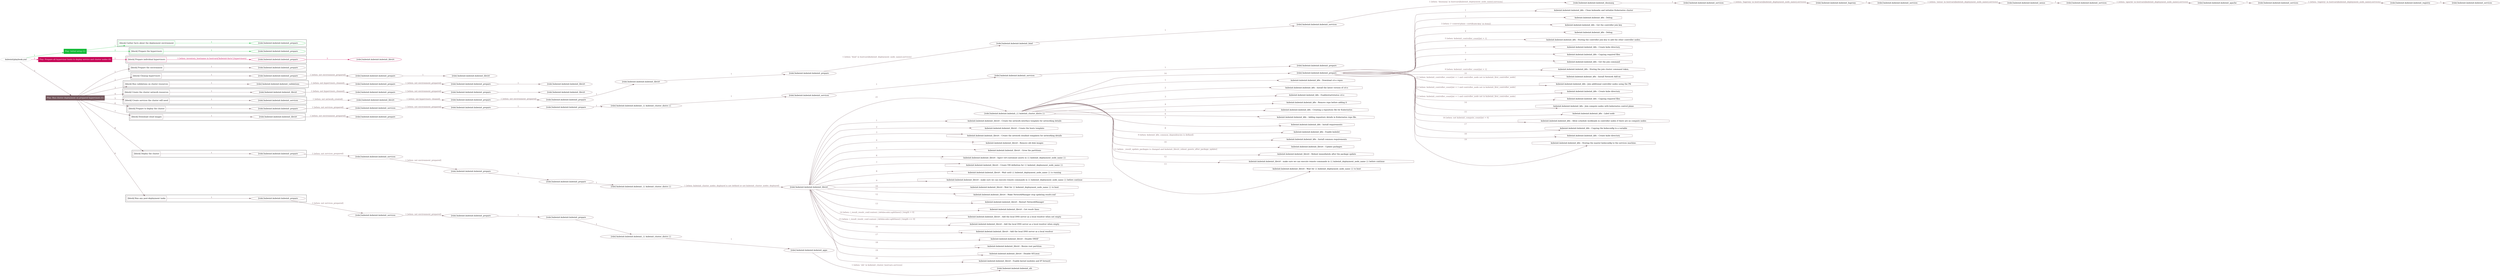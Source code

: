 digraph {
	graph [concentrate=true ordering=in rankdir=LR ratio=fill]
	edge [esep=5 sep=10]
	"kubeinit/playbook.yml" [id=root_node style=dotted]
	play_3ae388ea [label="Play: Initial setup (1)" color="#12ba37" fontcolor="#ffffff" id=play_3ae388ea shape=box style=filled tooltip=localhost]
	"kubeinit/playbook.yml" -> play_3ae388ea [label="1 " color="#12ba37" fontcolor="#12ba37" id=edge_8bba440e labeltooltip="1 " tooltip="1 "]
	subgraph "kubeinit.kubeinit.kubeinit_prepare" {
		role_316169fd [label="[role] kubeinit.kubeinit.kubeinit_prepare" color="#12ba37" id=role_316169fd tooltip="kubeinit.kubeinit.kubeinit_prepare"]
	}
	subgraph "kubeinit.kubeinit.kubeinit_prepare" {
		role_234e3efc [label="[role] kubeinit.kubeinit.kubeinit_prepare" color="#12ba37" id=role_234e3efc tooltip="kubeinit.kubeinit.kubeinit_prepare"]
	}
	subgraph "Play: Initial setup (1)" {
		play_3ae388ea -> block_a290258c [label=1 color="#12ba37" fontcolor="#12ba37" id=edge_03724a30 labeltooltip=1 tooltip=1]
		subgraph cluster_block_a290258c {
			block_a290258c [label="[block] Gather facts about the deployment environment" color="#12ba37" id=block_a290258c labeltooltip="Gather facts about the deployment environment" shape=box tooltip="Gather facts about the deployment environment"]
			block_a290258c -> role_316169fd [label="1 " color="#12ba37" fontcolor="#12ba37" id=edge_323056bc labeltooltip="1 " tooltip="1 "]
		}
		play_3ae388ea -> block_2cefd94e [label=2 color="#12ba37" fontcolor="#12ba37" id=edge_08d1cf93 labeltooltip=2 tooltip=2]
		subgraph cluster_block_2cefd94e {
			block_2cefd94e [label="[block] Prepare the hypervisors" color="#12ba37" id=block_2cefd94e labeltooltip="Prepare the hypervisors" shape=box tooltip="Prepare the hypervisors"]
			block_2cefd94e -> role_234e3efc [label="1 " color="#12ba37" fontcolor="#12ba37" id=edge_fb46a38f labeltooltip="1 " tooltip="1 "]
		}
	}
	play_57586936 [label="Play: Prepare all hypervisor hosts to deploy service and cluster nodes (0)" color="#c70555" fontcolor="#ffffff" id=play_57586936 shape=box style=filled tooltip="Play: Prepare all hypervisor hosts to deploy service and cluster nodes (0)"]
	"kubeinit/playbook.yml" -> play_57586936 [label="2 " color="#c70555" fontcolor="#c70555" id=edge_99aec519 labeltooltip="2 " tooltip="2 "]
	subgraph "kubeinit.kubeinit.kubeinit_libvirt" {
		role_30912ae4 [label="[role] kubeinit.kubeinit.kubeinit_libvirt" color="#c70555" id=role_30912ae4 tooltip="kubeinit.kubeinit.kubeinit_libvirt"]
	}
	subgraph "kubeinit.kubeinit.kubeinit_prepare" {
		role_ad4289b5 [label="[role] kubeinit.kubeinit.kubeinit_prepare" color="#c70555" id=role_ad4289b5 tooltip="kubeinit.kubeinit.kubeinit_prepare"]
		role_ad4289b5 -> role_30912ae4 [label="1 " color="#c70555" fontcolor="#c70555" id=edge_52b292d8 labeltooltip="1 " tooltip="1 "]
	}
	subgraph "Play: Prepare all hypervisor hosts to deploy service and cluster nodes (0)" {
		play_57586936 -> block_9e933344 [label=1 color="#c70555" fontcolor="#c70555" id=edge_1f5f32be labeltooltip=1 tooltip=1]
		subgraph cluster_block_9e933344 {
			block_9e933344 [label="[block] Prepare individual hypervisors" color="#c70555" id=block_9e933344 labeltooltip="Prepare individual hypervisors" shape=box tooltip="Prepare individual hypervisors"]
			block_9e933344 -> role_ad4289b5 [label="1 [when: inventory_hostname in hostvars['kubeinit-facts'].hypervisors]" color="#c70555" fontcolor="#c70555" id=edge_71694d25 labeltooltip="1 [when: inventory_hostname in hostvars['kubeinit-facts'].hypervisors]" tooltip="1 [when: inventory_hostname in hostvars['kubeinit-facts'].hypervisors]"]
		}
	}
	play_b6415ed5 [label="Play: Run cluster deployment on prepared hypervisors (1)" color="#75575d" fontcolor="#ffffff" id=play_b6415ed5 shape=box style=filled tooltip=localhost]
	"kubeinit/playbook.yml" -> play_b6415ed5 [label="3 " color="#75575d" fontcolor="#75575d" id=edge_cf1679a3 labeltooltip="3 " tooltip="3 "]
	subgraph "kubeinit.kubeinit.kubeinit_prepare" {
		role_537ff2ad [label="[role] kubeinit.kubeinit.kubeinit_prepare" color="#75575d" id=role_537ff2ad tooltip="kubeinit.kubeinit.kubeinit_prepare"]
	}
	subgraph "kubeinit.kubeinit.kubeinit_libvirt" {
		role_6331890f [label="[role] kubeinit.kubeinit.kubeinit_libvirt" color="#75575d" id=role_6331890f tooltip="kubeinit.kubeinit.kubeinit_libvirt"]
	}
	subgraph "kubeinit.kubeinit.kubeinit_prepare" {
		role_0914e477 [label="[role] kubeinit.kubeinit.kubeinit_prepare" color="#75575d" id=role_0914e477 tooltip="kubeinit.kubeinit.kubeinit_prepare"]
		role_0914e477 -> role_6331890f [label="1 " color="#75575d" fontcolor="#75575d" id=edge_e9576ed0 labeltooltip="1 " tooltip="1 "]
	}
	subgraph "kubeinit.kubeinit.kubeinit_prepare" {
		role_c1bdf838 [label="[role] kubeinit.kubeinit.kubeinit_prepare" color="#75575d" id=role_c1bdf838 tooltip="kubeinit.kubeinit.kubeinit_prepare"]
		role_c1bdf838 -> role_0914e477 [label="1 [when: not environment_prepared]" color="#75575d" fontcolor="#75575d" id=edge_cdd45d07 labeltooltip="1 [when: not environment_prepared]" tooltip="1 [when: not environment_prepared]"]
	}
	subgraph "kubeinit.kubeinit.kubeinit_libvirt" {
		role_ba3f191c [label="[role] kubeinit.kubeinit.kubeinit_libvirt" color="#75575d" id=role_ba3f191c tooltip="kubeinit.kubeinit.kubeinit_libvirt"]
	}
	subgraph "kubeinit.kubeinit.kubeinit_prepare" {
		role_ff7c8391 [label="[role] kubeinit.kubeinit.kubeinit_prepare" color="#75575d" id=role_ff7c8391 tooltip="kubeinit.kubeinit.kubeinit_prepare"]
		role_ff7c8391 -> role_ba3f191c [label="1 " color="#75575d" fontcolor="#75575d" id=edge_5f9f8557 labeltooltip="1 " tooltip="1 "]
	}
	subgraph "kubeinit.kubeinit.kubeinit_prepare" {
		role_28c048e2 [label="[role] kubeinit.kubeinit.kubeinit_prepare" color="#75575d" id=role_28c048e2 tooltip="kubeinit.kubeinit.kubeinit_prepare"]
		role_28c048e2 -> role_ff7c8391 [label="1 [when: not environment_prepared]" color="#75575d" fontcolor="#75575d" id=edge_abe41827 labeltooltip="1 [when: not environment_prepared]" tooltip="1 [when: not environment_prepared]"]
	}
	subgraph "kubeinit.kubeinit.kubeinit_validations" {
		role_3ca81fe2 [label="[role] kubeinit.kubeinit.kubeinit_validations" color="#75575d" id=role_3ca81fe2 tooltip="kubeinit.kubeinit.kubeinit_validations"]
		role_3ca81fe2 -> role_28c048e2 [label="1 [when: not hypervisors_cleaned]" color="#75575d" fontcolor="#75575d" id=edge_570b74b5 labeltooltip="1 [when: not hypervisors_cleaned]" tooltip="1 [when: not hypervisors_cleaned]"]
	}
	subgraph "kubeinit.kubeinit.kubeinit_libvirt" {
		role_a67b6275 [label="[role] kubeinit.kubeinit.kubeinit_libvirt" color="#75575d" id=role_a67b6275 tooltip="kubeinit.kubeinit.kubeinit_libvirt"]
	}
	subgraph "kubeinit.kubeinit.kubeinit_prepare" {
		role_dbad9c66 [label="[role] kubeinit.kubeinit.kubeinit_prepare" color="#75575d" id=role_dbad9c66 tooltip="kubeinit.kubeinit.kubeinit_prepare"]
		role_dbad9c66 -> role_a67b6275 [label="1 " color="#75575d" fontcolor="#75575d" id=edge_b3614647 labeltooltip="1 " tooltip="1 "]
	}
	subgraph "kubeinit.kubeinit.kubeinit_prepare" {
		role_13f777eb [label="[role] kubeinit.kubeinit.kubeinit_prepare" color="#75575d" id=role_13f777eb tooltip="kubeinit.kubeinit.kubeinit_prepare"]
		role_13f777eb -> role_dbad9c66 [label="1 [when: not environment_prepared]" color="#75575d" fontcolor="#75575d" id=edge_2917e8a5 labeltooltip="1 [when: not environment_prepared]" tooltip="1 [when: not environment_prepared]"]
	}
	subgraph "kubeinit.kubeinit.kubeinit_libvirt" {
		role_c287553a [label="[role] kubeinit.kubeinit.kubeinit_libvirt" color="#75575d" id=role_c287553a tooltip="kubeinit.kubeinit.kubeinit_libvirt"]
		role_c287553a -> role_13f777eb [label="1 [when: not hypervisors_cleaned]" color="#75575d" fontcolor="#75575d" id=edge_95cddfd8 labeltooltip="1 [when: not hypervisors_cleaned]" tooltip="1 [when: not hypervisors_cleaned]"]
	}
	subgraph "kubeinit.kubeinit.kubeinit_services" {
		role_feeebd02 [label="[role] kubeinit.kubeinit.kubeinit_services" color="#75575d" id=role_feeebd02 tooltip="kubeinit.kubeinit.kubeinit_services"]
	}
	subgraph "kubeinit.kubeinit.kubeinit_registry" {
		role_7768ed2b [label="[role] kubeinit.kubeinit.kubeinit_registry" color="#75575d" id=role_7768ed2b tooltip="kubeinit.kubeinit.kubeinit_registry"]
		role_7768ed2b -> role_feeebd02 [label="1 " color="#75575d" fontcolor="#75575d" id=edge_39401c29 labeltooltip="1 " tooltip="1 "]
	}
	subgraph "kubeinit.kubeinit.kubeinit_services" {
		role_1248bab1 [label="[role] kubeinit.kubeinit.kubeinit_services" color="#75575d" id=role_1248bab1 tooltip="kubeinit.kubeinit.kubeinit_services"]
		role_1248bab1 -> role_7768ed2b [label="1 [when: 'registry' in hostvars[kubeinit_deployment_node_name].services]" color="#75575d" fontcolor="#75575d" id=edge_a7ddc6f2 labeltooltip="1 [when: 'registry' in hostvars[kubeinit_deployment_node_name].services]" tooltip="1 [when: 'registry' in hostvars[kubeinit_deployment_node_name].services]"]
	}
	subgraph "kubeinit.kubeinit.kubeinit_apache" {
		role_4a5611cf [label="[role] kubeinit.kubeinit.kubeinit_apache" color="#75575d" id=role_4a5611cf tooltip="kubeinit.kubeinit.kubeinit_apache"]
		role_4a5611cf -> role_1248bab1 [label="1 " color="#75575d" fontcolor="#75575d" id=edge_a290bdc5 labeltooltip="1 " tooltip="1 "]
	}
	subgraph "kubeinit.kubeinit.kubeinit_services" {
		role_9f159181 [label="[role] kubeinit.kubeinit.kubeinit_services" color="#75575d" id=role_9f159181 tooltip="kubeinit.kubeinit.kubeinit_services"]
		role_9f159181 -> role_4a5611cf [label="1 [when: 'apache' in hostvars[kubeinit_deployment_node_name].services]" color="#75575d" fontcolor="#75575d" id=edge_1ff4831d labeltooltip="1 [when: 'apache' in hostvars[kubeinit_deployment_node_name].services]" tooltip="1 [when: 'apache' in hostvars[kubeinit_deployment_node_name].services]"]
	}
	subgraph "kubeinit.kubeinit.kubeinit_nexus" {
		role_aed9b078 [label="[role] kubeinit.kubeinit.kubeinit_nexus" color="#75575d" id=role_aed9b078 tooltip="kubeinit.kubeinit.kubeinit_nexus"]
		role_aed9b078 -> role_9f159181 [label="1 " color="#75575d" fontcolor="#75575d" id=edge_fde267dd labeltooltip="1 " tooltip="1 "]
	}
	subgraph "kubeinit.kubeinit.kubeinit_services" {
		role_d6a72bb1 [label="[role] kubeinit.kubeinit.kubeinit_services" color="#75575d" id=role_d6a72bb1 tooltip="kubeinit.kubeinit.kubeinit_services"]
		role_d6a72bb1 -> role_aed9b078 [label="1 [when: 'nexus' in hostvars[kubeinit_deployment_node_name].services]" color="#75575d" fontcolor="#75575d" id=edge_e7d536b9 labeltooltip="1 [when: 'nexus' in hostvars[kubeinit_deployment_node_name].services]" tooltip="1 [when: 'nexus' in hostvars[kubeinit_deployment_node_name].services]"]
	}
	subgraph "kubeinit.kubeinit.kubeinit_haproxy" {
		role_e94891e3 [label="[role] kubeinit.kubeinit.kubeinit_haproxy" color="#75575d" id=role_e94891e3 tooltip="kubeinit.kubeinit.kubeinit_haproxy"]
		role_e94891e3 -> role_d6a72bb1 [label="1 " color="#75575d" fontcolor="#75575d" id=edge_ecbf921a labeltooltip="1 " tooltip="1 "]
	}
	subgraph "kubeinit.kubeinit.kubeinit_services" {
		role_7bb4c243 [label="[role] kubeinit.kubeinit.kubeinit_services" color="#75575d" id=role_7bb4c243 tooltip="kubeinit.kubeinit.kubeinit_services"]
		role_7bb4c243 -> role_e94891e3 [label="1 [when: 'haproxy' in hostvars[kubeinit_deployment_node_name].services]" color="#75575d" fontcolor="#75575d" id=edge_8557369a labeltooltip="1 [when: 'haproxy' in hostvars[kubeinit_deployment_node_name].services]" tooltip="1 [when: 'haproxy' in hostvars[kubeinit_deployment_node_name].services]"]
	}
	subgraph "kubeinit.kubeinit.kubeinit_dnsmasq" {
		role_7b1b9749 [label="[role] kubeinit.kubeinit.kubeinit_dnsmasq" color="#75575d" id=role_7b1b9749 tooltip="kubeinit.kubeinit.kubeinit_dnsmasq"]
		role_7b1b9749 -> role_7bb4c243 [label="1 " color="#75575d" fontcolor="#75575d" id=edge_f0936c03 labeltooltip="1 " tooltip="1 "]
	}
	subgraph "kubeinit.kubeinit.kubeinit_services" {
		role_04ab285d [label="[role] kubeinit.kubeinit.kubeinit_services" color="#75575d" id=role_04ab285d tooltip="kubeinit.kubeinit.kubeinit_services"]
		role_04ab285d -> role_7b1b9749 [label="1 [when: 'dnsmasq' in hostvars[kubeinit_deployment_node_name].services]" color="#75575d" fontcolor="#75575d" id=edge_b744aac0 labeltooltip="1 [when: 'dnsmasq' in hostvars[kubeinit_deployment_node_name].services]" tooltip="1 [when: 'dnsmasq' in hostvars[kubeinit_deployment_node_name].services]"]
	}
	subgraph "kubeinit.kubeinit.kubeinit_bind" {
		role_903b834a [label="[role] kubeinit.kubeinit.kubeinit_bind" color="#75575d" id=role_903b834a tooltip="kubeinit.kubeinit.kubeinit_bind"]
		role_903b834a -> role_04ab285d [label="1 " color="#75575d" fontcolor="#75575d" id=edge_7e6d7324 labeltooltip="1 " tooltip="1 "]
	}
	subgraph "kubeinit.kubeinit.kubeinit_prepare" {
		role_79ca2dea [label="[role] kubeinit.kubeinit.kubeinit_prepare" color="#75575d" id=role_79ca2dea tooltip="kubeinit.kubeinit.kubeinit_prepare"]
		role_79ca2dea -> role_903b834a [label="1 [when: 'bind' in hostvars[kubeinit_deployment_node_name].services]" color="#75575d" fontcolor="#75575d" id=edge_8eb577dd labeltooltip="1 [when: 'bind' in hostvars[kubeinit_deployment_node_name].services]" tooltip="1 [when: 'bind' in hostvars[kubeinit_deployment_node_name].services]"]
	}
	subgraph "kubeinit.kubeinit.kubeinit_libvirt" {
		role_cc8f1e45 [label="[role] kubeinit.kubeinit.kubeinit_libvirt" color="#75575d" id=role_cc8f1e45 tooltip="kubeinit.kubeinit.kubeinit_libvirt"]
		role_cc8f1e45 -> role_79ca2dea [label="1 " color="#75575d" fontcolor="#75575d" id=edge_ffa48a4e labeltooltip="1 " tooltip="1 "]
	}
	subgraph "kubeinit.kubeinit.kubeinit_prepare" {
		role_b67ee56c [label="[role] kubeinit.kubeinit.kubeinit_prepare" color="#75575d" id=role_b67ee56c tooltip="kubeinit.kubeinit.kubeinit_prepare"]
		role_b67ee56c -> role_cc8f1e45 [label="1 " color="#75575d" fontcolor="#75575d" id=edge_782a8218 labeltooltip="1 " tooltip="1 "]
	}
	subgraph "kubeinit.kubeinit.kubeinit_prepare" {
		role_aa134b31 [label="[role] kubeinit.kubeinit.kubeinit_prepare" color="#75575d" id=role_aa134b31 tooltip="kubeinit.kubeinit.kubeinit_prepare"]
		role_aa134b31 -> role_b67ee56c [label="1 [when: not environment_prepared]" color="#75575d" fontcolor="#75575d" id=edge_8224a19c labeltooltip="1 [when: not environment_prepared]" tooltip="1 [when: not environment_prepared]"]
	}
	subgraph "kubeinit.kubeinit.kubeinit_libvirt" {
		role_f6ef99b4 [label="[role] kubeinit.kubeinit.kubeinit_libvirt" color="#75575d" id=role_f6ef99b4 tooltip="kubeinit.kubeinit.kubeinit_libvirt"]
		role_f6ef99b4 -> role_aa134b31 [label="1 [when: not hypervisors_cleaned]" color="#75575d" fontcolor="#75575d" id=edge_d260947a labeltooltip="1 [when: not hypervisors_cleaned]" tooltip="1 [when: not hypervisors_cleaned]"]
	}
	subgraph "kubeinit.kubeinit.kubeinit_services" {
		role_4d7276ab [label="[role] kubeinit.kubeinit.kubeinit_services" color="#75575d" id=role_4d7276ab tooltip="kubeinit.kubeinit.kubeinit_services"]
		role_4d7276ab -> role_f6ef99b4 [label="1 [when: not network_created]" color="#75575d" fontcolor="#75575d" id=edge_4bddce7e labeltooltip="1 [when: not network_created]" tooltip="1 [when: not network_created]"]
	}
	subgraph "kubeinit.kubeinit.kubeinit_prepare" {
		role_328da381 [label="[role] kubeinit.kubeinit.kubeinit_prepare" color="#75575d" id=role_328da381 tooltip="kubeinit.kubeinit.kubeinit_prepare"]
	}
	subgraph "kubeinit.kubeinit.kubeinit_services" {
		role_0c909705 [label="[role] kubeinit.kubeinit.kubeinit_services" color="#75575d" id=role_0c909705 tooltip="kubeinit.kubeinit.kubeinit_services"]
		role_0c909705 -> role_328da381 [label="1 " color="#75575d" fontcolor="#75575d" id=edge_92e8631f labeltooltip="1 " tooltip="1 "]
	}
	subgraph "kubeinit.kubeinit.kubeinit_services" {
		role_29cfdc98 [label="[role] kubeinit.kubeinit.kubeinit_services" color="#75575d" id=role_29cfdc98 tooltip="kubeinit.kubeinit.kubeinit_services"]
		role_29cfdc98 -> role_0c909705 [label="1 " color="#75575d" fontcolor="#75575d" id=edge_f4e381dc labeltooltip="1 " tooltip="1 "]
	}
	subgraph "kubeinit.kubeinit.kubeinit_{{ kubeinit_cluster_distro }}" {
		role_716e5ce3 [label="[role] kubeinit.kubeinit.kubeinit_{{ kubeinit_cluster_distro }}" color="#75575d" id=role_716e5ce3 tooltip="kubeinit.kubeinit.kubeinit_{{ kubeinit_cluster_distro }}"]
		role_716e5ce3 -> role_29cfdc98 [label="1 " color="#75575d" fontcolor="#75575d" id=edge_2948e55b labeltooltip="1 " tooltip="1 "]
	}
	subgraph "kubeinit.kubeinit.kubeinit_prepare" {
		role_b1be4b48 [label="[role] kubeinit.kubeinit.kubeinit_prepare" color="#75575d" id=role_b1be4b48 tooltip="kubeinit.kubeinit.kubeinit_prepare"]
		role_b1be4b48 -> role_716e5ce3 [label="1 " color="#75575d" fontcolor="#75575d" id=edge_894215a0 labeltooltip="1 " tooltip="1 "]
	}
	subgraph "kubeinit.kubeinit.kubeinit_prepare" {
		role_330b03df [label="[role] kubeinit.kubeinit.kubeinit_prepare" color="#75575d" id=role_330b03df tooltip="kubeinit.kubeinit.kubeinit_prepare"]
		role_330b03df -> role_b1be4b48 [label="1 " color="#75575d" fontcolor="#75575d" id=edge_9f176c2c labeltooltip="1 " tooltip="1 "]
	}
	subgraph "kubeinit.kubeinit.kubeinit_services" {
		role_667ab9dd [label="[role] kubeinit.kubeinit.kubeinit_services" color="#75575d" id=role_667ab9dd tooltip="kubeinit.kubeinit.kubeinit_services"]
		role_667ab9dd -> role_330b03df [label="1 [when: not environment_prepared]" color="#75575d" fontcolor="#75575d" id=edge_2f0899b7 labeltooltip="1 [when: not environment_prepared]" tooltip="1 [when: not environment_prepared]"]
	}
	subgraph "kubeinit.kubeinit.kubeinit_prepare" {
		role_efa10268 [label="[role] kubeinit.kubeinit.kubeinit_prepare" color="#75575d" id=role_efa10268 tooltip="kubeinit.kubeinit.kubeinit_prepare"]
		role_efa10268 -> role_667ab9dd [label="1 [when: not services_prepared]" color="#75575d" fontcolor="#75575d" id=edge_735bc86d labeltooltip="1 [when: not services_prepared]" tooltip="1 [when: not services_prepared]"]
	}
	subgraph "kubeinit.kubeinit.kubeinit_prepare" {
		role_ab6ced11 [label="[role] kubeinit.kubeinit.kubeinit_prepare" color="#75575d" id=role_ab6ced11 tooltip="kubeinit.kubeinit.kubeinit_prepare"]
	}
	subgraph "kubeinit.kubeinit.kubeinit_libvirt" {
		role_94a67a3b [label="[role] kubeinit.kubeinit.kubeinit_libvirt" color="#75575d" id=role_94a67a3b tooltip="kubeinit.kubeinit.kubeinit_libvirt"]
		role_94a67a3b -> role_ab6ced11 [label="1 [when: not environment_prepared]" color="#75575d" fontcolor="#75575d" id=edge_2b6c17b8 labeltooltip="1 [when: not environment_prepared]" tooltip="1 [when: not environment_prepared]"]
	}
	subgraph "kubeinit.kubeinit.kubeinit_prepare" {
		role_a9e30ff0 [label="[role] kubeinit.kubeinit.kubeinit_prepare" color="#75575d" id=role_a9e30ff0 tooltip="kubeinit.kubeinit.kubeinit_prepare"]
		task_fb08d07c [label="kubeinit.kubeinit.kubeinit_k8s : Clean kubeadm and initialize Kubernetes cluster" color="#75575d" id=task_fb08d07c shape=octagon tooltip="kubeinit.kubeinit.kubeinit_k8s : Clean kubeadm and initialize Kubernetes cluster"]
		role_a9e30ff0 -> task_fb08d07c [label="1 " color="#75575d" fontcolor="#75575d" id=edge_8dc77178 labeltooltip="1 " tooltip="1 "]
		task_2716eb76 [label="kubeinit.kubeinit.kubeinit_k8s : Debug" color="#75575d" id=task_2716eb76 shape=octagon tooltip="kubeinit.kubeinit.kubeinit_k8s : Debug"]
		role_a9e30ff0 -> task_2716eb76 [label="2 " color="#75575d" fontcolor="#75575d" id=edge_7703d206 labeltooltip="2 " tooltip="2 "]
		task_2461cb85 [label="kubeinit.kubeinit.kubeinit_k8s : Get the controller join key" color="#75575d" id=task_2461cb85 shape=octagon tooltip="kubeinit.kubeinit.kubeinit_k8s : Get the controller join key"]
		role_a9e30ff0 -> task_2461cb85 [label="3 [when: ('--control-plane --certificate-key' in item)]" color="#75575d" fontcolor="#75575d" id=edge_0c72e950 labeltooltip="3 [when: ('--control-plane --certificate-key' in item)]" tooltip="3 [when: ('--control-plane --certificate-key' in item)]"]
		task_51362aaa [label="kubeinit.kubeinit.kubeinit_k8s : Debug" color="#75575d" id=task_51362aaa shape=octagon tooltip="kubeinit.kubeinit.kubeinit_k8s : Debug"]
		role_a9e30ff0 -> task_51362aaa [label="4 " color="#75575d" fontcolor="#75575d" id=edge_a6626b5b labeltooltip="4 " tooltip="4 "]
		task_849b54f1 [label="kubeinit.kubeinit.kubeinit_k8s : Storing the controller join key to add the other controller nodes." color="#75575d" id=task_849b54f1 shape=octagon tooltip="kubeinit.kubeinit.kubeinit_k8s : Storing the controller join key to add the other controller nodes."]
		role_a9e30ff0 -> task_849b54f1 [label="5 [when: kubeinit_controller_count|int > 1]" color="#75575d" fontcolor="#75575d" id=edge_2191cbd8 labeltooltip="5 [when: kubeinit_controller_count|int > 1]" tooltip="5 [when: kubeinit_controller_count|int > 1]"]
		task_7055140b [label="kubeinit.kubeinit.kubeinit_k8s : Create kube directory" color="#75575d" id=task_7055140b shape=octagon tooltip="kubeinit.kubeinit.kubeinit_k8s : Create kube directory"]
		role_a9e30ff0 -> task_7055140b [label="6 " color="#75575d" fontcolor="#75575d" id=edge_6745408e labeltooltip="6 " tooltip="6 "]
		task_54336284 [label="kubeinit.kubeinit.kubeinit_k8s : Copying required files" color="#75575d" id=task_54336284 shape=octagon tooltip="kubeinit.kubeinit.kubeinit_k8s : Copying required files"]
		role_a9e30ff0 -> task_54336284 [label="7 " color="#75575d" fontcolor="#75575d" id=edge_9e3faf08 labeltooltip="7 " tooltip="7 "]
		task_b64bf84c [label="kubeinit.kubeinit.kubeinit_k8s : Get the join command" color="#75575d" id=task_b64bf84c shape=octagon tooltip="kubeinit.kubeinit.kubeinit_k8s : Get the join command"]
		role_a9e30ff0 -> task_b64bf84c [label="8 " color="#75575d" fontcolor="#75575d" id=edge_1fb2474e labeltooltip="8 " tooltip="8 "]
		task_1bca1cab [label="kubeinit.kubeinit.kubeinit_k8s : Storing the join cluster command token." color="#75575d" id=task_1bca1cab shape=octagon tooltip="kubeinit.kubeinit.kubeinit_k8s : Storing the join cluster command token."]
		role_a9e30ff0 -> task_1bca1cab [label="9 [when: kubeinit_controller_count|int > 1]" color="#75575d" fontcolor="#75575d" id=edge_b1df79e7 labeltooltip="9 [when: kubeinit_controller_count|int > 1]" tooltip="9 [when: kubeinit_controller_count|int > 1]"]
		task_f99d953a [label="kubeinit.kubeinit.kubeinit_k8s : Install Network Add-on" color="#75575d" id=task_f99d953a shape=octagon tooltip="kubeinit.kubeinit.kubeinit_k8s : Install Network Add-on"]
		role_a9e30ff0 -> task_f99d953a [label="10 " color="#75575d" fontcolor="#75575d" id=edge_e699fbfe labeltooltip="10 " tooltip="10 "]
		task_0612f2c5 [label="kubeinit.kubeinit.kubeinit_k8s : Join additional controller nodes using the PK" color="#75575d" id=task_0612f2c5 shape=octagon tooltip="kubeinit.kubeinit.kubeinit_k8s : Join additional controller nodes using the PK"]
		role_a9e30ff0 -> task_0612f2c5 [label="11 [when: kubeinit_controller_count|int > 1 and controller_node not in kubeinit_first_controller_node]" color="#75575d" fontcolor="#75575d" id=edge_b844cbcc labeltooltip="11 [when: kubeinit_controller_count|int > 1 and controller_node not in kubeinit_first_controller_node]" tooltip="11 [when: kubeinit_controller_count|int > 1 and controller_node not in kubeinit_first_controller_node]"]
		task_7cd67b95 [label="kubeinit.kubeinit.kubeinit_k8s : Create kube directory" color="#75575d" id=task_7cd67b95 shape=octagon tooltip="kubeinit.kubeinit.kubeinit_k8s : Create kube directory"]
		role_a9e30ff0 -> task_7cd67b95 [label="12 [when: kubeinit_controller_count|int > 1 and controller_node not in kubeinit_first_controller_node]" color="#75575d" fontcolor="#75575d" id=edge_a8f9093f labeltooltip="12 [when: kubeinit_controller_count|int > 1 and controller_node not in kubeinit_first_controller_node]" tooltip="12 [when: kubeinit_controller_count|int > 1 and controller_node not in kubeinit_first_controller_node]"]
		task_abee64f0 [label="kubeinit.kubeinit.kubeinit_k8s : Copying required files" color="#75575d" id=task_abee64f0 shape=octagon tooltip="kubeinit.kubeinit.kubeinit_k8s : Copying required files"]
		role_a9e30ff0 -> task_abee64f0 [label="13 [when: kubeinit_controller_count|int > 1 and controller_node not in kubeinit_first_controller_node]" color="#75575d" fontcolor="#75575d" id=edge_a67b024e labeltooltip="13 [when: kubeinit_controller_count|int > 1 and controller_node not in kubeinit_first_controller_node]" tooltip="13 [when: kubeinit_controller_count|int > 1 and controller_node not in kubeinit_first_controller_node]"]
		task_49fd092f [label="kubeinit.kubeinit.kubeinit_k8s : Join compute nodes with kubernetes control plane" color="#75575d" id=task_49fd092f shape=octagon tooltip="kubeinit.kubeinit.kubeinit_k8s : Join compute nodes with kubernetes control plane"]
		role_a9e30ff0 -> task_49fd092f [label="14 " color="#75575d" fontcolor="#75575d" id=edge_bc564340 labeltooltip="14 " tooltip="14 "]
		task_d4d3701b [label="kubeinit.kubeinit.kubeinit_k8s : Label node" color="#75575d" id=task_d4d3701b shape=octagon tooltip="kubeinit.kubeinit.kubeinit_k8s : Label node"]
		role_a9e30ff0 -> task_d4d3701b [label="15 " color="#75575d" fontcolor="#75575d" id=edge_ea16392b labeltooltip="15 " tooltip="15 "]
		task_9429b065 [label="kubeinit.kubeinit.kubeinit_k8s : Allow schedule workloads in controller nodes if there are no compute nodes" color="#75575d" id=task_9429b065 shape=octagon tooltip="kubeinit.kubeinit.kubeinit_k8s : Allow schedule workloads in controller nodes if there are no compute nodes"]
		role_a9e30ff0 -> task_9429b065 [label="16 [when: not kubeinit_compute_count|int > 0]" color="#75575d" fontcolor="#75575d" id=edge_8554b57c labeltooltip="16 [when: not kubeinit_compute_count|int > 0]" tooltip="16 [when: not kubeinit_compute_count|int > 0]"]
		task_9e4c5f00 [label="kubeinit.kubeinit.kubeinit_k8s : Copying the kubeconfig to a variable" color="#75575d" id=task_9e4c5f00 shape=octagon tooltip="kubeinit.kubeinit.kubeinit_k8s : Copying the kubeconfig to a variable"]
		role_a9e30ff0 -> task_9e4c5f00 [label="17 " color="#75575d" fontcolor="#75575d" id=edge_da69fe37 labeltooltip="17 " tooltip="17 "]
		task_539fd6fb [label="kubeinit.kubeinit.kubeinit_k8s : Create kube directory" color="#75575d" id=task_539fd6fb shape=octagon tooltip="kubeinit.kubeinit.kubeinit_k8s : Create kube directory"]
		role_a9e30ff0 -> task_539fd6fb [label="18 " color="#75575d" fontcolor="#75575d" id=edge_abdf5737 labeltooltip="18 " tooltip="18 "]
		task_4906ebef [label="kubeinit.kubeinit.kubeinit_k8s : Storing the master kubeconfig to the services machine." color="#75575d" id=task_4906ebef shape=octagon tooltip="kubeinit.kubeinit.kubeinit_k8s : Storing the master kubeconfig to the services machine."]
		role_a9e30ff0 -> task_4906ebef [label="19 " color="#75575d" fontcolor="#75575d" id=edge_b05452a1 labeltooltip="19 " tooltip="19 "]
	}
	subgraph "kubeinit.kubeinit.kubeinit_{{ kubeinit_cluster_distro }}" {
		role_084e3579 [label="[role] kubeinit.kubeinit.kubeinit_{{ kubeinit_cluster_distro }}" color="#75575d" id=role_084e3579 tooltip="kubeinit.kubeinit.kubeinit_{{ kubeinit_cluster_distro }}"]
		task_1609f703 [label="kubeinit.kubeinit.kubeinit_k8s : Download cri-o repos" color="#75575d" id=task_1609f703 shape=octagon tooltip="kubeinit.kubeinit.kubeinit_k8s : Download cri-o repos"]
		role_084e3579 -> task_1609f703 [label="1 " color="#75575d" fontcolor="#75575d" id=edge_de0d2776 labeltooltip="1 " tooltip="1 "]
		task_6d122428 [label="kubeinit.kubeinit.kubeinit_k8s : Install the latest version of cri-o" color="#75575d" id=task_6d122428 shape=octagon tooltip="kubeinit.kubeinit.kubeinit_k8s : Install the latest version of cri-o"]
		role_084e3579 -> task_6d122428 [label="2 " color="#75575d" fontcolor="#75575d" id=edge_ca804d87 labeltooltip="2 " tooltip="2 "]
		task_190e83a7 [label="kubeinit.kubeinit.kubeinit_k8s : Enable/start/status cri-o" color="#75575d" id=task_190e83a7 shape=octagon tooltip="kubeinit.kubeinit.kubeinit_k8s : Enable/start/status cri-o"]
		role_084e3579 -> task_190e83a7 [label="3 " color="#75575d" fontcolor="#75575d" id=edge_e9d11581 labeltooltip="3 " tooltip="3 "]
		task_c831878b [label="kubeinit.kubeinit.kubeinit_k8s : Remove repo before adding it" color="#75575d" id=task_c831878b shape=octagon tooltip="kubeinit.kubeinit.kubeinit_k8s : Remove repo before adding it"]
		role_084e3579 -> task_c831878b [label="4 " color="#75575d" fontcolor="#75575d" id=edge_8b9e48ab labeltooltip="4 " tooltip="4 "]
		task_935ce8a4 [label="kubeinit.kubeinit.kubeinit_k8s : Creating a repository file for Kubernetes" color="#75575d" id=task_935ce8a4 shape=octagon tooltip="kubeinit.kubeinit.kubeinit_k8s : Creating a repository file for Kubernetes"]
		role_084e3579 -> task_935ce8a4 [label="5 " color="#75575d" fontcolor="#75575d" id=edge_5b75720b labeltooltip="5 " tooltip="5 "]
		task_6b2a3512 [label="kubeinit.kubeinit.kubeinit_k8s : Adding repository details in Kubernetes repo file." color="#75575d" id=task_6b2a3512 shape=octagon tooltip="kubeinit.kubeinit.kubeinit_k8s : Adding repository details in Kubernetes repo file."]
		role_084e3579 -> task_6b2a3512 [label="6 " color="#75575d" fontcolor="#75575d" id=edge_2808bf7b labeltooltip="6 " tooltip="6 "]
		task_822b9ef0 [label="kubeinit.kubeinit.kubeinit_k8s : Install requirements" color="#75575d" id=task_822b9ef0 shape=octagon tooltip="kubeinit.kubeinit.kubeinit_k8s : Install requirements"]
		role_084e3579 -> task_822b9ef0 [label="7 " color="#75575d" fontcolor="#75575d" id=edge_350862c1 labeltooltip="7 " tooltip="7 "]
		task_f96a9c25 [label="kubeinit.kubeinit.kubeinit_k8s : Enable kubelet" color="#75575d" id=task_f96a9c25 shape=octagon tooltip="kubeinit.kubeinit.kubeinit_k8s : Enable kubelet"]
		role_084e3579 -> task_f96a9c25 [label="8 " color="#75575d" fontcolor="#75575d" id=edge_65f33a46 labeltooltip="8 " tooltip="8 "]
		task_c140e08b [label="kubeinit.kubeinit.kubeinit_k8s : Install common requirements" color="#75575d" id=task_c140e08b shape=octagon tooltip="kubeinit.kubeinit.kubeinit_k8s : Install common requirements"]
		role_084e3579 -> task_c140e08b [label="9 [when: kubeinit_k8s_common_dependencies is defined]" color="#75575d" fontcolor="#75575d" id=edge_826ea5cd labeltooltip="9 [when: kubeinit_k8s_common_dependencies is defined]" tooltip="9 [when: kubeinit_k8s_common_dependencies is defined]"]
		task_d7e42057 [label="kubeinit.kubeinit.kubeinit_libvirt : Update packages" color="#75575d" id=task_d7e42057 shape=octagon tooltip="kubeinit.kubeinit.kubeinit_libvirt : Update packages"]
		role_084e3579 -> task_d7e42057 [label="10 " color="#75575d" fontcolor="#75575d" id=edge_340c940a labeltooltip="10 " tooltip="10 "]
		task_dcea17ab [label="kubeinit.kubeinit.kubeinit_libvirt : Reboot immediately after the package update" color="#75575d" id=task_dcea17ab shape=octagon tooltip="kubeinit.kubeinit.kubeinit_libvirt : Reboot immediately after the package update"]
		role_084e3579 -> task_dcea17ab [label="11 [when: _result_update_packages is changed and kubeinit_libvirt_reboot_guests_after_package_update]" color="#75575d" fontcolor="#75575d" id=edge_b6c52359 labeltooltip="11 [when: _result_update_packages is changed and kubeinit_libvirt_reboot_guests_after_package_update]" tooltip="11 [when: _result_update_packages is changed and kubeinit_libvirt_reboot_guests_after_package_update]"]
		task_2ccc78f0 [label="kubeinit.kubeinit.kubeinit_libvirt : make sure we can execute remote commands in {{ kubeinit_deployment_node_name }} before continue" color="#75575d" id=task_2ccc78f0 shape=octagon tooltip="kubeinit.kubeinit.kubeinit_libvirt : make sure we can execute remote commands in {{ kubeinit_deployment_node_name }} before continue"]
		role_084e3579 -> task_2ccc78f0 [label="12 " color="#75575d" fontcolor="#75575d" id=edge_f4b9d9cb labeltooltip="12 " tooltip="12 "]
		task_1441db85 [label="kubeinit.kubeinit.kubeinit_libvirt : Wait for {{ kubeinit_deployment_node_name }} to boot" color="#75575d" id=task_1441db85 shape=octagon tooltip="kubeinit.kubeinit.kubeinit_libvirt : Wait for {{ kubeinit_deployment_node_name }} to boot"]
		role_084e3579 -> task_1441db85 [label="13 " color="#75575d" fontcolor="#75575d" id=edge_bfe118b2 labeltooltip="13 " tooltip="13 "]
		role_084e3579 -> role_a9e30ff0 [label="14 " color="#75575d" fontcolor="#75575d" id=edge_a78028ec labeltooltip="14 " tooltip="14 "]
	}
	subgraph "kubeinit.kubeinit.kubeinit_libvirt" {
		role_e97a8f39 [label="[role] kubeinit.kubeinit.kubeinit_libvirt" color="#75575d" id=role_e97a8f39 tooltip="kubeinit.kubeinit.kubeinit_libvirt"]
		task_9d8e177d [label="kubeinit.kubeinit.kubeinit_libvirt : Create the network interface template for networking details" color="#75575d" id=task_9d8e177d shape=octagon tooltip="kubeinit.kubeinit.kubeinit_libvirt : Create the network interface template for networking details"]
		role_e97a8f39 -> task_9d8e177d [label="1 " color="#75575d" fontcolor="#75575d" id=edge_603e2523 labeltooltip="1 " tooltip="1 "]
		task_7bc46f75 [label="kubeinit.kubeinit.kubeinit_libvirt : Create the hosts template" color="#75575d" id=task_7bc46f75 shape=octagon tooltip="kubeinit.kubeinit.kubeinit_libvirt : Create the hosts template"]
		role_e97a8f39 -> task_7bc46f75 [label="2 " color="#75575d" fontcolor="#75575d" id=edge_9e396469 labeltooltip="2 " tooltip="2 "]
		task_272ab3d5 [label="kubeinit.kubeinit.kubeinit_libvirt : Create the network cloudinit templates for networking details" color="#75575d" id=task_272ab3d5 shape=octagon tooltip="kubeinit.kubeinit.kubeinit_libvirt : Create the network cloudinit templates for networking details"]
		role_e97a8f39 -> task_272ab3d5 [label="3 " color="#75575d" fontcolor="#75575d" id=edge_1d0657f2 labeltooltip="3 " tooltip="3 "]
		task_0340e4c9 [label="kubeinit.kubeinit.kubeinit_libvirt : Remove old disk images" color="#75575d" id=task_0340e4c9 shape=octagon tooltip="kubeinit.kubeinit.kubeinit_libvirt : Remove old disk images"]
		role_e97a8f39 -> task_0340e4c9 [label="4 " color="#75575d" fontcolor="#75575d" id=edge_c0a84f4c labeltooltip="4 " tooltip="4 "]
		task_02afaaff [label="kubeinit.kubeinit.kubeinit_libvirt : Grow the partitions" color="#75575d" id=task_02afaaff shape=octagon tooltip="kubeinit.kubeinit.kubeinit_libvirt : Grow the partitions"]
		role_e97a8f39 -> task_02afaaff [label="5 " color="#75575d" fontcolor="#75575d" id=edge_d6c23d1a labeltooltip="5 " tooltip="5 "]
		task_dcf8f985 [label="kubeinit.kubeinit.kubeinit_libvirt : Inject virt-customize assets in {{ kubeinit_deployment_node_name }}" color="#75575d" id=task_dcf8f985 shape=octagon tooltip="kubeinit.kubeinit.kubeinit_libvirt : Inject virt-customize assets in {{ kubeinit_deployment_node_name }}"]
		role_e97a8f39 -> task_dcf8f985 [label="6 " color="#75575d" fontcolor="#75575d" id=edge_ab863cee labeltooltip="6 " tooltip="6 "]
		task_b552ec93 [label="kubeinit.kubeinit.kubeinit_libvirt : Create VM definition for {{ kubeinit_deployment_node_name }}" color="#75575d" id=task_b552ec93 shape=octagon tooltip="kubeinit.kubeinit.kubeinit_libvirt : Create VM definition for {{ kubeinit_deployment_node_name }}"]
		role_e97a8f39 -> task_b552ec93 [label="7 " color="#75575d" fontcolor="#75575d" id=edge_91597005 labeltooltip="7 " tooltip="7 "]
		task_b5c772e9 [label="kubeinit.kubeinit.kubeinit_libvirt : Wait until {{ kubeinit_deployment_node_name }} is running" color="#75575d" id=task_b5c772e9 shape=octagon tooltip="kubeinit.kubeinit.kubeinit_libvirt : Wait until {{ kubeinit_deployment_node_name }} is running"]
		role_e97a8f39 -> task_b5c772e9 [label="8 " color="#75575d" fontcolor="#75575d" id=edge_bfa09f74 labeltooltip="8 " tooltip="8 "]
		task_7ce04107 [label="kubeinit.kubeinit.kubeinit_libvirt : make sure we can execute remote commands in {{ kubeinit_deployment_node_name }} before continue" color="#75575d" id=task_7ce04107 shape=octagon tooltip="kubeinit.kubeinit.kubeinit_libvirt : make sure we can execute remote commands in {{ kubeinit_deployment_node_name }} before continue"]
		role_e97a8f39 -> task_7ce04107 [label="9 " color="#75575d" fontcolor="#75575d" id=edge_a0ef1088 labeltooltip="9 " tooltip="9 "]
		task_35527bb0 [label="kubeinit.kubeinit.kubeinit_libvirt : Wait for {{ kubeinit_deployment_node_name }} to boot" color="#75575d" id=task_35527bb0 shape=octagon tooltip="kubeinit.kubeinit.kubeinit_libvirt : Wait for {{ kubeinit_deployment_node_name }} to boot"]
		role_e97a8f39 -> task_35527bb0 [label="10 " color="#75575d" fontcolor="#75575d" id=edge_62d88b93 labeltooltip="10 " tooltip="10 "]
		task_3700f3fd [label="kubeinit.kubeinit.kubeinit_libvirt : Make NetworkManager stop updating resolv.conf" color="#75575d" id=task_3700f3fd shape=octagon tooltip="kubeinit.kubeinit.kubeinit_libvirt : Make NetworkManager stop updating resolv.conf"]
		role_e97a8f39 -> task_3700f3fd [label="11 " color="#75575d" fontcolor="#75575d" id=edge_334543db labeltooltip="11 " tooltip="11 "]
		task_b45e6573 [label="kubeinit.kubeinit.kubeinit_libvirt : Restart NetworkManager" color="#75575d" id=task_b45e6573 shape=octagon tooltip="kubeinit.kubeinit.kubeinit_libvirt : Restart NetworkManager"]
		role_e97a8f39 -> task_b45e6573 [label="12 " color="#75575d" fontcolor="#75575d" id=edge_c8a98167 labeltooltip="12 " tooltip="12 "]
		task_84a67421 [label="kubeinit.kubeinit.kubeinit_libvirt : Get resolv lines" color="#75575d" id=task_84a67421 shape=octagon tooltip="kubeinit.kubeinit.kubeinit_libvirt : Get resolv lines"]
		role_e97a8f39 -> task_84a67421 [label="13 " color="#75575d" fontcolor="#75575d" id=edge_3bfaf71f labeltooltip="13 " tooltip="13 "]
		task_2b10a2d0 [label="kubeinit.kubeinit.kubeinit_libvirt : Add the local DNS server as a local resolver when not empty" color="#75575d" id=task_2b10a2d0 shape=octagon tooltip="kubeinit.kubeinit.kubeinit_libvirt : Add the local DNS server as a local resolver when not empty"]
		role_e97a8f39 -> task_2b10a2d0 [label="14 [when: (_result_resolv_conf.content | b64decode).splitlines() | length > 0]" color="#75575d" fontcolor="#75575d" id=edge_0ba2d8df labeltooltip="14 [when: (_result_resolv_conf.content | b64decode).splitlines() | length > 0]" tooltip="14 [when: (_result_resolv_conf.content | b64decode).splitlines() | length > 0]"]
		task_2526dccd [label="kubeinit.kubeinit.kubeinit_libvirt : Add the local DNS server as a local resolver when empty" color="#75575d" id=task_2526dccd shape=octagon tooltip="kubeinit.kubeinit.kubeinit_libvirt : Add the local DNS server as a local resolver when empty"]
		role_e97a8f39 -> task_2526dccd [label="15 [when: (_result_resolv_conf.content | b64decode).splitlines() | length == 0]" color="#75575d" fontcolor="#75575d" id=edge_b13c5e06 labeltooltip="15 [when: (_result_resolv_conf.content | b64decode).splitlines() | length == 0]" tooltip="15 [when: (_result_resolv_conf.content | b64decode).splitlines() | length == 0]"]
		task_63136cd6 [label="kubeinit.kubeinit.kubeinit_libvirt : Add the local DNS server as a local resolver" color="#75575d" id=task_63136cd6 shape=octagon tooltip="kubeinit.kubeinit.kubeinit_libvirt : Add the local DNS server as a local resolver"]
		role_e97a8f39 -> task_63136cd6 [label="16 " color="#75575d" fontcolor="#75575d" id=edge_54a017bf labeltooltip="16 " tooltip="16 "]
		task_e54a11d5 [label="kubeinit.kubeinit.kubeinit_libvirt : Disable SWAP" color="#75575d" id=task_e54a11d5 shape=octagon tooltip="kubeinit.kubeinit.kubeinit_libvirt : Disable SWAP"]
		role_e97a8f39 -> task_e54a11d5 [label="17 " color="#75575d" fontcolor="#75575d" id=edge_59be04fa labeltooltip="17 " tooltip="17 "]
		task_09989fe5 [label="kubeinit.kubeinit.kubeinit_libvirt : Resize root partition" color="#75575d" id=task_09989fe5 shape=octagon tooltip="kubeinit.kubeinit.kubeinit_libvirt : Resize root partition"]
		role_e97a8f39 -> task_09989fe5 [label="18 " color="#75575d" fontcolor="#75575d" id=edge_7091b322 labeltooltip="18 " tooltip="18 "]
		task_9435bcaf [label="kubeinit.kubeinit.kubeinit_libvirt : Disable SELinux" color="#75575d" id=task_9435bcaf shape=octagon tooltip="kubeinit.kubeinit.kubeinit_libvirt : Disable SELinux"]
		role_e97a8f39 -> task_9435bcaf [label="19 " color="#75575d" fontcolor="#75575d" id=edge_bc94d47f labeltooltip="19 " tooltip="19 "]
		task_7783fd8e [label="kubeinit.kubeinit.kubeinit_libvirt : Enable kernel modules and IP forward" color="#75575d" id=task_7783fd8e shape=octagon tooltip="kubeinit.kubeinit.kubeinit_libvirt : Enable kernel modules and IP forward"]
		role_e97a8f39 -> task_7783fd8e [label="20 " color="#75575d" fontcolor="#75575d" id=edge_5ef34e55 labeltooltip="20 " tooltip="20 "]
		role_e97a8f39 -> role_084e3579 [label="21 " color="#75575d" fontcolor="#75575d" id=edge_45f1f39c labeltooltip="21 " tooltip="21 "]
	}
	subgraph "kubeinit.kubeinit.kubeinit_{{ kubeinit_cluster_distro }}" {
		role_7804c120 [label="[role] kubeinit.kubeinit.kubeinit_{{ kubeinit_cluster_distro }}" color="#75575d" id=role_7804c120 tooltip="kubeinit.kubeinit.kubeinit_{{ kubeinit_cluster_distro }}"]
		role_7804c120 -> role_e97a8f39 [label="1 [when: kubeinit_cluster_nodes_deployed is not defined or not kubeinit_cluster_nodes_deployed]" color="#75575d" fontcolor="#75575d" id=edge_072a357b labeltooltip="1 [when: kubeinit_cluster_nodes_deployed is not defined or not kubeinit_cluster_nodes_deployed]" tooltip="1 [when: kubeinit_cluster_nodes_deployed is not defined or not kubeinit_cluster_nodes_deployed]"]
	}
	subgraph "kubeinit.kubeinit.kubeinit_prepare" {
		role_0633f974 [label="[role] kubeinit.kubeinit.kubeinit_prepare" color="#75575d" id=role_0633f974 tooltip="kubeinit.kubeinit.kubeinit_prepare"]
		role_0633f974 -> role_7804c120 [label="1 " color="#75575d" fontcolor="#75575d" id=edge_1a2b9eea labeltooltip="1 " tooltip="1 "]
	}
	subgraph "kubeinit.kubeinit.kubeinit_prepare" {
		role_914ca4c7 [label="[role] kubeinit.kubeinit.kubeinit_prepare" color="#75575d" id=role_914ca4c7 tooltip="kubeinit.kubeinit.kubeinit_prepare"]
		role_914ca4c7 -> role_0633f974 [label="1 " color="#75575d" fontcolor="#75575d" id=edge_207f0bfc labeltooltip="1 " tooltip="1 "]
	}
	subgraph "kubeinit.kubeinit.kubeinit_services" {
		role_fcbfcdcb [label="[role] kubeinit.kubeinit.kubeinit_services" color="#75575d" id=role_fcbfcdcb tooltip="kubeinit.kubeinit.kubeinit_services"]
		role_fcbfcdcb -> role_914ca4c7 [label="1 [when: not environment_prepared]" color="#75575d" fontcolor="#75575d" id=edge_c0988dce labeltooltip="1 [when: not environment_prepared]" tooltip="1 [when: not environment_prepared]"]
	}
	subgraph "kubeinit.kubeinit.kubeinit_prepare" {
		role_035b44b2 [label="[role] kubeinit.kubeinit.kubeinit_prepare" color="#75575d" id=role_035b44b2 tooltip="kubeinit.kubeinit.kubeinit_prepare"]
		role_035b44b2 -> role_fcbfcdcb [label="1 [when: not services_prepared]" color="#75575d" fontcolor="#75575d" id=edge_0474b377 labeltooltip="1 [when: not services_prepared]" tooltip="1 [when: not services_prepared]"]
	}
	subgraph "kubeinit.kubeinit.kubeinit_nfs" {
		role_46b40951 [label="[role] kubeinit.kubeinit.kubeinit_nfs" color="#75575d" id=role_46b40951 tooltip="kubeinit.kubeinit.kubeinit_nfs"]
	}
	subgraph "kubeinit.kubeinit.kubeinit_apps" {
		role_629e1620 [label="[role] kubeinit.kubeinit.kubeinit_apps" color="#75575d" id=role_629e1620 tooltip="kubeinit.kubeinit.kubeinit_apps"]
		role_629e1620 -> role_46b40951 [label="1 [when: 'nfs' in kubeinit_cluster_hostvars.services]" color="#75575d" fontcolor="#75575d" id=edge_3e34ca74 labeltooltip="1 [when: 'nfs' in kubeinit_cluster_hostvars.services]" tooltip="1 [when: 'nfs' in kubeinit_cluster_hostvars.services]"]
	}
	subgraph "kubeinit.kubeinit.kubeinit_{{ kubeinit_cluster_distro }}" {
		role_1fde0f2b [label="[role] kubeinit.kubeinit.kubeinit_{{ kubeinit_cluster_distro }}" color="#75575d" id=role_1fde0f2b tooltip="kubeinit.kubeinit.kubeinit_{{ kubeinit_cluster_distro }}"]
		role_1fde0f2b -> role_629e1620 [label="1 " color="#75575d" fontcolor="#75575d" id=edge_bb90675b labeltooltip="1 " tooltip="1 "]
	}
	subgraph "kubeinit.kubeinit.kubeinit_prepare" {
		role_1e833a6b [label="[role] kubeinit.kubeinit.kubeinit_prepare" color="#75575d" id=role_1e833a6b tooltip="kubeinit.kubeinit.kubeinit_prepare"]
		role_1e833a6b -> role_1fde0f2b [label="1 " color="#75575d" fontcolor="#75575d" id=edge_841be145 labeltooltip="1 " tooltip="1 "]
	}
	subgraph "kubeinit.kubeinit.kubeinit_prepare" {
		role_2b0edb55 [label="[role] kubeinit.kubeinit.kubeinit_prepare" color="#75575d" id=role_2b0edb55 tooltip="kubeinit.kubeinit.kubeinit_prepare"]
		role_2b0edb55 -> role_1e833a6b [label="1 " color="#75575d" fontcolor="#75575d" id=edge_19f8936c labeltooltip="1 " tooltip="1 "]
	}
	subgraph "kubeinit.kubeinit.kubeinit_services" {
		role_0661c48d [label="[role] kubeinit.kubeinit.kubeinit_services" color="#75575d" id=role_0661c48d tooltip="kubeinit.kubeinit.kubeinit_services"]
		role_0661c48d -> role_2b0edb55 [label="1 [when: not environment_prepared]" color="#75575d" fontcolor="#75575d" id=edge_2634a4ae labeltooltip="1 [when: not environment_prepared]" tooltip="1 [when: not environment_prepared]"]
	}
	subgraph "kubeinit.kubeinit.kubeinit_prepare" {
		role_2a4967ac [label="[role] kubeinit.kubeinit.kubeinit_prepare" color="#75575d" id=role_2a4967ac tooltip="kubeinit.kubeinit.kubeinit_prepare"]
		role_2a4967ac -> role_0661c48d [label="1 [when: not services_prepared]" color="#75575d" fontcolor="#75575d" id=edge_273f46b8 labeltooltip="1 [when: not services_prepared]" tooltip="1 [when: not services_prepared]"]
	}
	subgraph "Play: Run cluster deployment on prepared hypervisors (1)" {
		play_b6415ed5 -> block_faf7d18e [label=1 color="#75575d" fontcolor="#75575d" id=edge_269ec74e labeltooltip=1 tooltip=1]
		subgraph cluster_block_faf7d18e {
			block_faf7d18e [label="[block] Prepare the environment" color="#75575d" id=block_faf7d18e labeltooltip="Prepare the environment" shape=box tooltip="Prepare the environment"]
			block_faf7d18e -> role_537ff2ad [label="1 " color="#75575d" fontcolor="#75575d" id=edge_9e9cb481 labeltooltip="1 " tooltip="1 "]
		}
		play_b6415ed5 -> block_fcb58d89 [label=2 color="#75575d" fontcolor="#75575d" id=edge_8af6c73e labeltooltip=2 tooltip=2]
		subgraph cluster_block_fcb58d89 {
			block_fcb58d89 [label="[block] Cleanup hypervisors" color="#75575d" id=block_fcb58d89 labeltooltip="Cleanup hypervisors" shape=box tooltip="Cleanup hypervisors"]
			block_fcb58d89 -> role_c1bdf838 [label="1 " color="#75575d" fontcolor="#75575d" id=edge_59255e7f labeltooltip="1 " tooltip="1 "]
		}
		play_b6415ed5 -> block_3f7a7a72 [label=3 color="#75575d" fontcolor="#75575d" id=edge_058bf6d0 labeltooltip=3 tooltip=3]
		subgraph cluster_block_3f7a7a72 {
			block_3f7a7a72 [label="[block] Run validations on cluster resources" color="#75575d" id=block_3f7a7a72 labeltooltip="Run validations on cluster resources" shape=box tooltip="Run validations on cluster resources"]
			block_3f7a7a72 -> role_3ca81fe2 [label="1 " color="#75575d" fontcolor="#75575d" id=edge_1ea16a4c labeltooltip="1 " tooltip="1 "]
		}
		play_b6415ed5 -> block_9b3ec10b [label=4 color="#75575d" fontcolor="#75575d" id=edge_146bb048 labeltooltip=4 tooltip=4]
		subgraph cluster_block_9b3ec10b {
			block_9b3ec10b [label="[block] Create the cluster network resources" color="#75575d" id=block_9b3ec10b labeltooltip="Create the cluster network resources" shape=box tooltip="Create the cluster network resources"]
			block_9b3ec10b -> role_c287553a [label="1 " color="#75575d" fontcolor="#75575d" id=edge_f7fdbdb4 labeltooltip="1 " tooltip="1 "]
		}
		play_b6415ed5 -> block_5de28254 [label=5 color="#75575d" fontcolor="#75575d" id=edge_6978011c labeltooltip=5 tooltip=5]
		subgraph cluster_block_5de28254 {
			block_5de28254 [label="[block] Create services the cluster will need" color="#75575d" id=block_5de28254 labeltooltip="Create services the cluster will need" shape=box tooltip="Create services the cluster will need"]
			block_5de28254 -> role_4d7276ab [label="1 " color="#75575d" fontcolor="#75575d" id=edge_63e5479a labeltooltip="1 " tooltip="1 "]
		}
		play_b6415ed5 -> block_68b01e33 [label=6 color="#75575d" fontcolor="#75575d" id=edge_fb7905bd labeltooltip=6 tooltip=6]
		subgraph cluster_block_68b01e33 {
			block_68b01e33 [label="[block] Prepare to deploy the cluster" color="#75575d" id=block_68b01e33 labeltooltip="Prepare to deploy the cluster" shape=box tooltip="Prepare to deploy the cluster"]
			block_68b01e33 -> role_efa10268 [label="1 " color="#75575d" fontcolor="#75575d" id=edge_8ef8cde4 labeltooltip="1 " tooltip="1 "]
		}
		play_b6415ed5 -> block_6edd181d [label=7 color="#75575d" fontcolor="#75575d" id=edge_92851e8b labeltooltip=7 tooltip=7]
		subgraph cluster_block_6edd181d {
			block_6edd181d [label="[block] Download cloud images" color="#75575d" id=block_6edd181d labeltooltip="Download cloud images" shape=box tooltip="Download cloud images"]
			block_6edd181d -> role_94a67a3b [label="1 " color="#75575d" fontcolor="#75575d" id=edge_9b0fe841 labeltooltip="1 " tooltip="1 "]
		}
		play_b6415ed5 -> block_0ca08903 [label=8 color="#75575d" fontcolor="#75575d" id=edge_c20ab094 labeltooltip=8 tooltip=8]
		subgraph cluster_block_0ca08903 {
			block_0ca08903 [label="[block] Deploy the cluster" color="#75575d" id=block_0ca08903 labeltooltip="Deploy the cluster" shape=box tooltip="Deploy the cluster"]
			block_0ca08903 -> role_035b44b2 [label="1 " color="#75575d" fontcolor="#75575d" id=edge_54bc7a1a labeltooltip="1 " tooltip="1 "]
		}
		play_b6415ed5 -> block_394247c7 [label=9 color="#75575d" fontcolor="#75575d" id=edge_aa55f877 labeltooltip=9 tooltip=9]
		subgraph cluster_block_394247c7 {
			block_394247c7 [label="[block] Run any post-deployment tasks" color="#75575d" id=block_394247c7 labeltooltip="Run any post-deployment tasks" shape=box tooltip="Run any post-deployment tasks"]
			block_394247c7 -> role_2a4967ac [label="1 " color="#75575d" fontcolor="#75575d" id=edge_b63cb859 labeltooltip="1 " tooltip="1 "]
		}
	}
}

